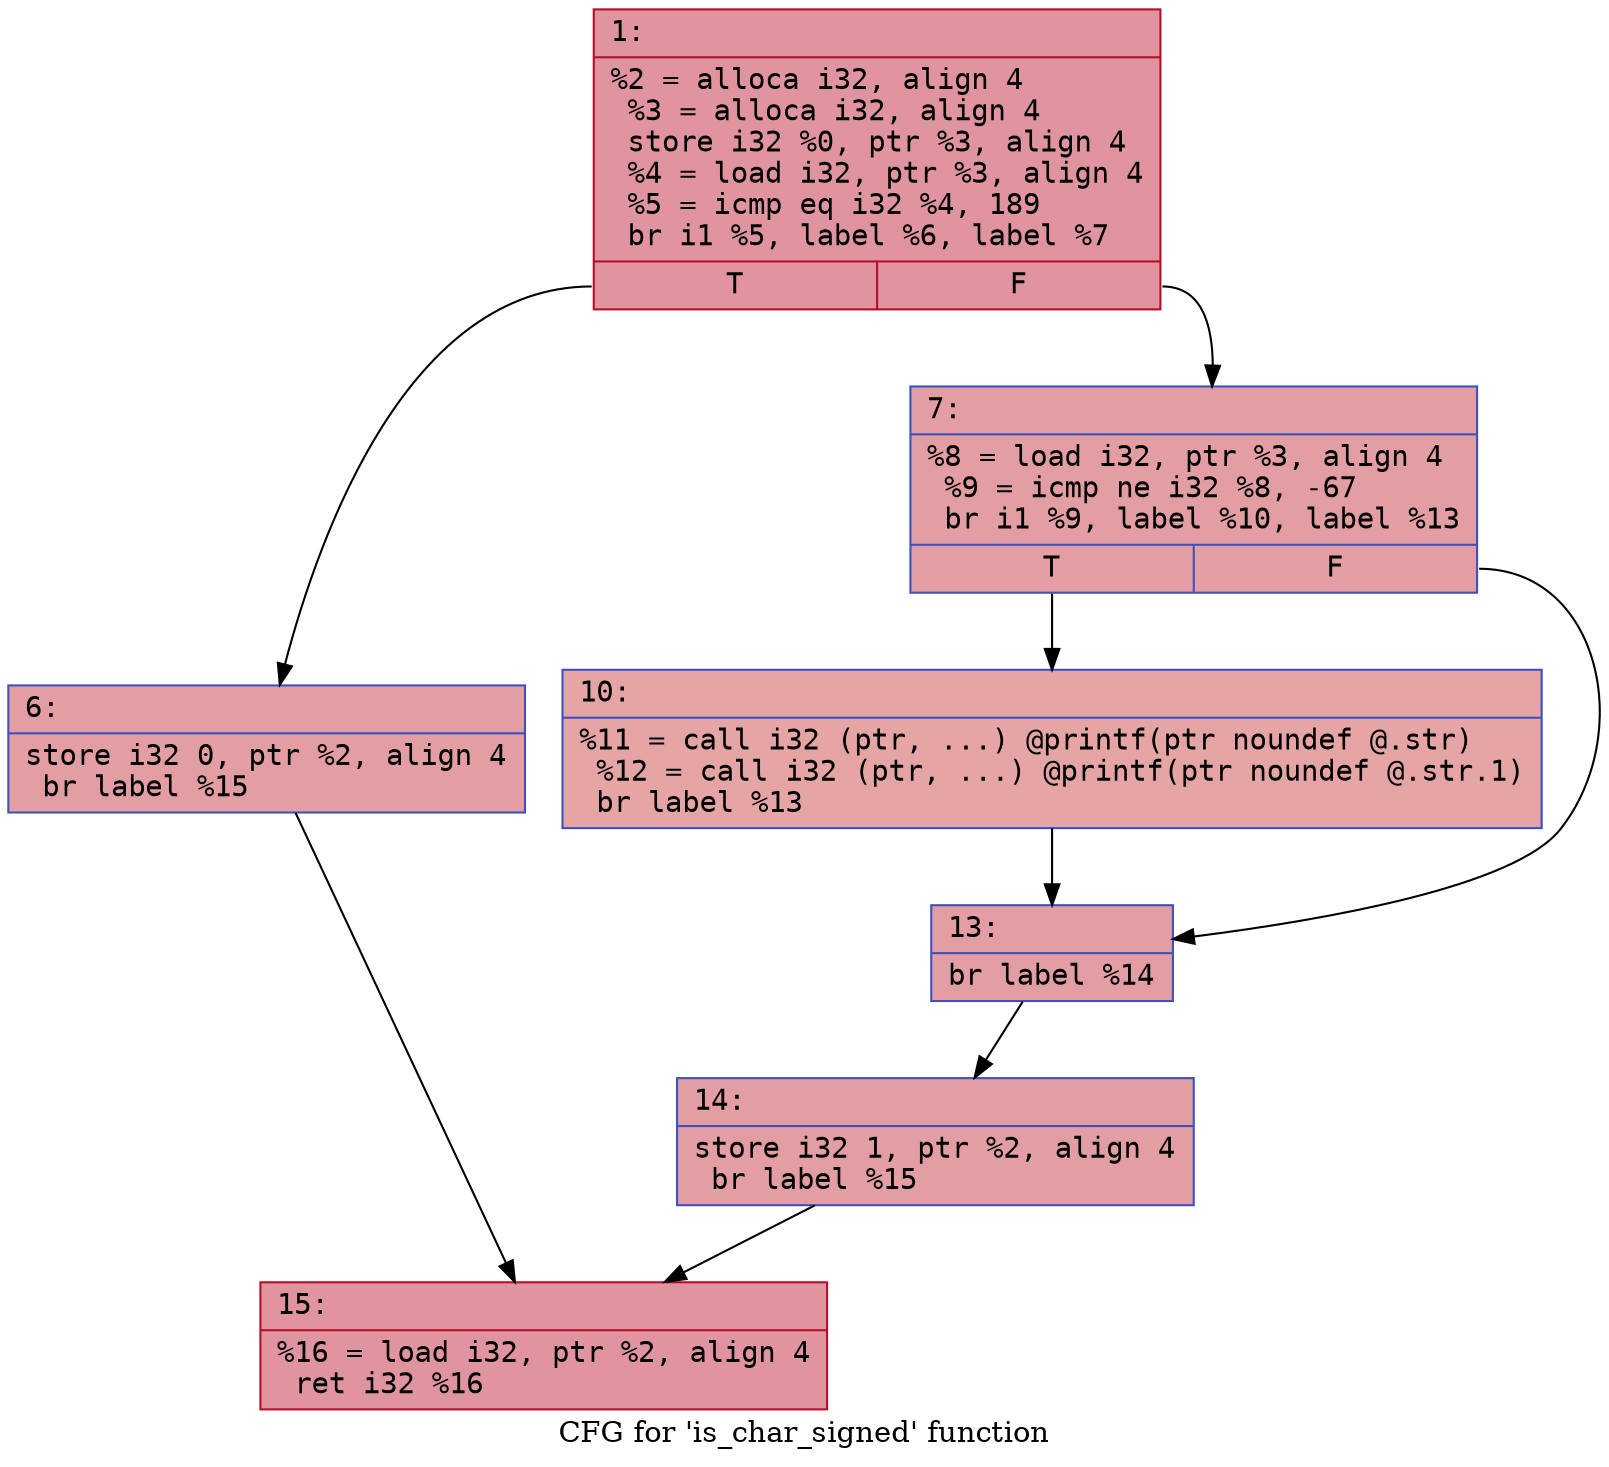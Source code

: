 digraph "CFG for 'is_char_signed' function" {
	label="CFG for 'is_char_signed' function";

	Node0x600003452440 [shape=record,color="#b70d28ff", style=filled, fillcolor="#b70d2870" fontname="Courier",label="{1:\l|  %2 = alloca i32, align 4\l  %3 = alloca i32, align 4\l  store i32 %0, ptr %3, align 4\l  %4 = load i32, ptr %3, align 4\l  %5 = icmp eq i32 %4, 189\l  br i1 %5, label %6, label %7\l|{<s0>T|<s1>F}}"];
	Node0x600003452440:s0 -> Node0x600003452490[tooltip="1 -> 6\nProbability 50.00%" ];
	Node0x600003452440:s1 -> Node0x6000034524e0[tooltip="1 -> 7\nProbability 50.00%" ];
	Node0x600003452490 [shape=record,color="#3d50c3ff", style=filled, fillcolor="#be242e70" fontname="Courier",label="{6:\l|  store i32 0, ptr %2, align 4\l  br label %15\l}"];
	Node0x600003452490 -> Node0x600003452620[tooltip="6 -> 15\nProbability 100.00%" ];
	Node0x6000034524e0 [shape=record,color="#3d50c3ff", style=filled, fillcolor="#be242e70" fontname="Courier",label="{7:\l|  %8 = load i32, ptr %3, align 4\l  %9 = icmp ne i32 %8, -67\l  br i1 %9, label %10, label %13\l|{<s0>T|<s1>F}}"];
	Node0x6000034524e0:s0 -> Node0x600003452530[tooltip="7 -> 10\nProbability 50.00%" ];
	Node0x6000034524e0:s1 -> Node0x600003452580[tooltip="7 -> 13\nProbability 50.00%" ];
	Node0x600003452530 [shape=record,color="#3d50c3ff", style=filled, fillcolor="#c5333470" fontname="Courier",label="{10:\l|  %11 = call i32 (ptr, ...) @printf(ptr noundef @.str)\l  %12 = call i32 (ptr, ...) @printf(ptr noundef @.str.1)\l  br label %13\l}"];
	Node0x600003452530 -> Node0x600003452580[tooltip="10 -> 13\nProbability 100.00%" ];
	Node0x600003452580 [shape=record,color="#3d50c3ff", style=filled, fillcolor="#be242e70" fontname="Courier",label="{13:\l|  br label %14\l}"];
	Node0x600003452580 -> Node0x6000034525d0[tooltip="13 -> 14\nProbability 100.00%" ];
	Node0x6000034525d0 [shape=record,color="#3d50c3ff", style=filled, fillcolor="#be242e70" fontname="Courier",label="{14:\l|  store i32 1, ptr %2, align 4\l  br label %15\l}"];
	Node0x6000034525d0 -> Node0x600003452620[tooltip="14 -> 15\nProbability 100.00%" ];
	Node0x600003452620 [shape=record,color="#b70d28ff", style=filled, fillcolor="#b70d2870" fontname="Courier",label="{15:\l|  %16 = load i32, ptr %2, align 4\l  ret i32 %16\l}"];
}
